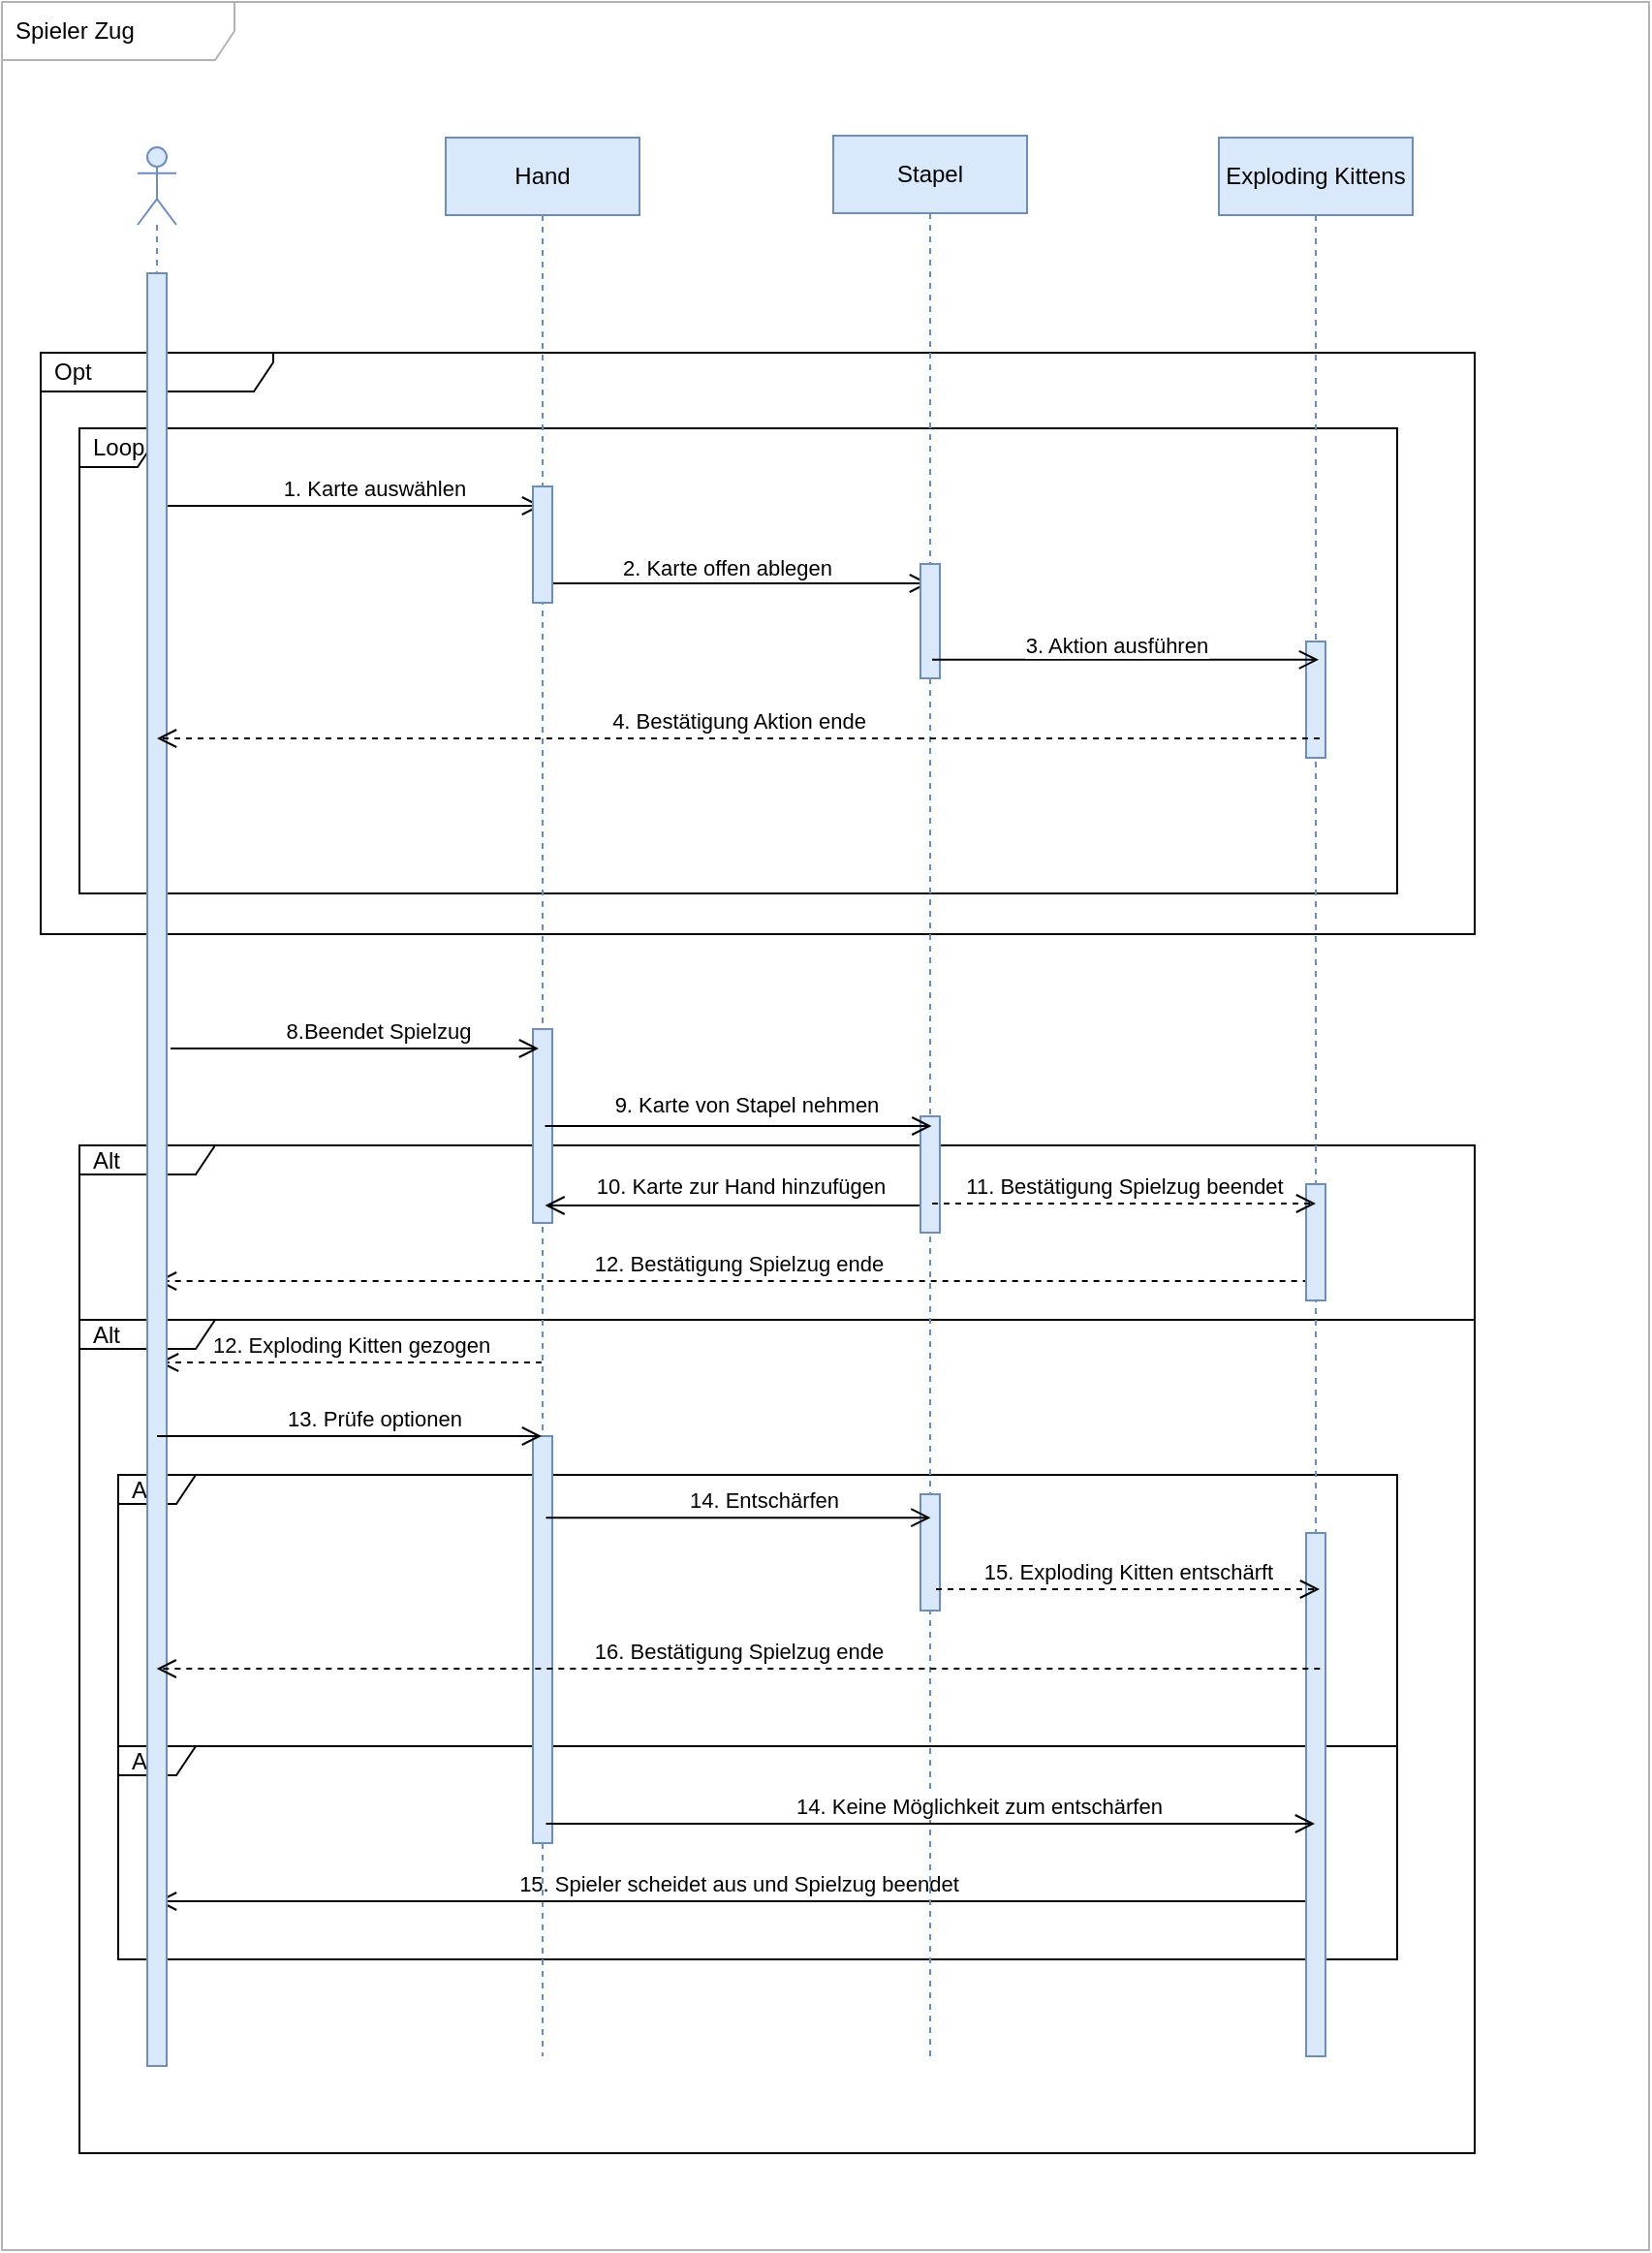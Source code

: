 <mxfile version="15.7.2" type="github">
  <diagram id="kgpKYQtTHZ0yAKxKKP6v" name="Spielerzug">
    <mxGraphModel dx="1483" dy="1881" grid="1" gridSize="10" guides="1" tooltips="1" connect="1" arrows="1" fold="1" page="1" pageScale="1" pageWidth="850" pageHeight="1100" math="0" shadow="0">
      <root>
        <mxCell id="0" />
        <mxCell id="1" parent="0" />
        <mxCell id="2CA6974sQvlHss55F8z--70" value="Spieler Zug" style="shape=umlFrame;whiteSpace=wrap;html=1;width=120;height=30;boundedLbl=1;verticalAlign=middle;align=left;spacingLeft=5;rounded=0;labelBackgroundColor=none;strokeColor=#B3B3B3;fillColor=none;gradientColor=none;" vertex="1" parent="1">
          <mxGeometry y="-20" width="850" height="1160" as="geometry" />
        </mxCell>
        <mxCell id="b1PGiIxJD8vE4dlN63cI-3" value="Alt" style="shape=umlFrame;whiteSpace=wrap;html=1;width=70;height=15;boundedLbl=1;verticalAlign=middle;align=left;spacingLeft=5;rounded=0;labelBackgroundColor=none;strokeColor=default;fillColor=none;gradientColor=none;" vertex="1" parent="1">
          <mxGeometry x="40" y="660" width="720" height="430" as="geometry" />
        </mxCell>
        <mxCell id="b1PGiIxJD8vE4dlN63cI-20" value="Alt" style="shape=umlFrame;whiteSpace=wrap;html=1;width=40;height=15;boundedLbl=1;verticalAlign=middle;align=left;spacingLeft=5;rounded=0;labelBackgroundColor=none;strokeColor=default;fillColor=none;gradientColor=none;" vertex="1" parent="1">
          <mxGeometry x="60" y="880" width="660" height="110" as="geometry" />
        </mxCell>
        <mxCell id="b1PGiIxJD8vE4dlN63cI-10" value="Alt" style="shape=umlFrame;whiteSpace=wrap;html=1;width=40;height=15;boundedLbl=1;verticalAlign=middle;align=left;spacingLeft=5;rounded=0;labelBackgroundColor=none;strokeColor=default;fillColor=none;gradientColor=none;" vertex="1" parent="1">
          <mxGeometry x="60" y="740" width="660" height="140" as="geometry" />
        </mxCell>
        <mxCell id="b1PGiIxJD8vE4dlN63cI-4" value="12. Exploding Kitten gezogen" style="endArrow=open;startArrow=none;endFill=0;startFill=0;endSize=8;html=1;verticalAlign=bottom;dashed=1;labelBackgroundColor=none;rounded=0;" edge="1" parent="1" source="2CA6974sQvlHss55F8z--15">
          <mxGeometry width="160" relative="1" as="geometry">
            <mxPoint x="681.33" y="682" as="sourcePoint" />
            <mxPoint x="80.997" y="682" as="targetPoint" />
          </mxGeometry>
        </mxCell>
        <mxCell id="b1PGiIxJD8vE4dlN63cI-2" value="Alt" style="shape=umlFrame;whiteSpace=wrap;html=1;width=70;height=15;boundedLbl=1;verticalAlign=middle;align=left;spacingLeft=5;rounded=0;labelBackgroundColor=none;strokeColor=default;fillColor=none;gradientColor=none;" vertex="1" parent="1">
          <mxGeometry x="40" y="570" width="720" height="90" as="geometry" />
        </mxCell>
        <mxCell id="2CA6974sQvlHss55F8z--73" value="Loop" style="shape=umlFrame;whiteSpace=wrap;html=1;width=40;height=20;boundedLbl=1;verticalAlign=middle;align=left;spacingLeft=5;rounded=0;labelBackgroundColor=none;strokeColor=default;fillColor=none;gradientColor=none;" vertex="1" parent="1">
          <mxGeometry x="40" y="200" width="680" height="240" as="geometry" />
        </mxCell>
        <mxCell id="2CA6974sQvlHss55F8z--72" value="Opt" style="shape=umlFrame;whiteSpace=wrap;html=1;width=120;height=20;boundedLbl=1;verticalAlign=middle;align=left;spacingLeft=5;rounded=0;labelBackgroundColor=none;strokeColor=default;fillColor=none;gradientColor=none;" vertex="1" parent="1">
          <mxGeometry x="20" y="161" width="740" height="300" as="geometry" />
        </mxCell>
        <mxCell id="2CA6974sQvlHss55F8z--12" value="" style="endArrow=open;startArrow=none;endFill=0;startFill=0;endSize=8;html=1;verticalAlign=bottom;labelBackgroundColor=none;strokeWidth=1;rounded=0;" edge="1" parent="1" target="2CA6974sQvlHss55F8z--15">
          <mxGeometry width="160" relative="1" as="geometry">
            <mxPoint x="80" y="240" as="sourcePoint" />
            <mxPoint x="260" y="240" as="targetPoint" />
            <Array as="points">
              <mxPoint x="160" y="240" />
            </Array>
          </mxGeometry>
        </mxCell>
        <mxCell id="2CA6974sQvlHss55F8z--13" value="1. Karte auswählen" style="edgeLabel;html=1;align=center;verticalAlign=middle;resizable=0;points=[];" vertex="1" connectable="0" parent="2CA6974sQvlHss55F8z--12">
          <mxGeometry x="0.118" y="9" relative="1" as="geometry">
            <mxPoint x="1" as="offset" />
          </mxGeometry>
        </mxCell>
        <mxCell id="2CA6974sQvlHss55F8z--15" value="Hand" style="shape=umlLifeline;perimeter=lifelinePerimeter;whiteSpace=wrap;html=1;container=1;collapsible=0;recursiveResize=0;outlineConnect=0;rounded=0;labelBackgroundColor=none;fillColor=#dae8fc;strokeColor=#6c8ebf;" vertex="1" parent="1">
          <mxGeometry x="229" y="50" width="100" height="990" as="geometry" />
        </mxCell>
        <mxCell id="2CA6974sQvlHss55F8z--35" value="" style="endArrow=open;html=1;rounded=0;verticalAlign=bottom;strokeWidth=1;labelBackgroundColor=none;endFill=0;endSize=8;startFill=0;" edge="1" parent="2CA6974sQvlHss55F8z--15" target="2CA6974sQvlHss55F8z--16">
          <mxGeometry width="50" height="50" relative="1" as="geometry">
            <mxPoint x="50.004" y="230" as="sourcePoint" />
            <mxPoint x="189.18" y="230" as="targetPoint" />
            <Array as="points">
              <mxPoint x="110.68" y="230" />
            </Array>
          </mxGeometry>
        </mxCell>
        <mxCell id="2CA6974sQvlHss55F8z--75" value="2. Karte offen ablegen" style="edgeLabel;html=1;align=center;verticalAlign=middle;resizable=0;points=[];" vertex="1" connectable="0" parent="2CA6974sQvlHss55F8z--35">
          <mxGeometry x="-0.344" y="4" relative="1" as="geometry">
            <mxPoint x="29" y="-4" as="offset" />
          </mxGeometry>
        </mxCell>
        <mxCell id="2CA6974sQvlHss55F8z--84" value="" style="rounded=0;whiteSpace=wrap;html=1;labelBackgroundColor=none;strokeColor=#6c8ebf;fillColor=#dae8fc;" vertex="1" parent="2CA6974sQvlHss55F8z--15">
          <mxGeometry x="45" y="180" width="10" height="60" as="geometry" />
        </mxCell>
        <mxCell id="2CA6974sQvlHss55F8z--94" value="" style="rounded=0;whiteSpace=wrap;html=1;labelBackgroundColor=none;strokeColor=#6c8ebf;fillColor=#dae8fc;" vertex="1" parent="2CA6974sQvlHss55F8z--15">
          <mxGeometry x="45" y="460" width="10" height="100" as="geometry" />
        </mxCell>
        <mxCell id="b1PGiIxJD8vE4dlN63cI-23" value="" style="rounded=0;whiteSpace=wrap;html=1;labelBackgroundColor=none;strokeColor=#6c8ebf;fillColor=#dae8fc;" vertex="1" parent="2CA6974sQvlHss55F8z--15">
          <mxGeometry x="45" y="670" width="10" height="50" as="geometry" />
        </mxCell>
        <mxCell id="b1PGiIxJD8vE4dlN63cI-24" value="" style="rounded=0;whiteSpace=wrap;html=1;labelBackgroundColor=none;strokeColor=#6c8ebf;fillColor=#dae8fc;" vertex="1" parent="2CA6974sQvlHss55F8z--15">
          <mxGeometry x="45" y="670" width="10" height="210" as="geometry" />
        </mxCell>
        <mxCell id="b1PGiIxJD8vE4dlN63cI-25" value="15. Spieler scheidet aus und Spielzug beendet" style="endArrow=open;startArrow=none;endFill=0;startFill=0;endSize=8;html=1;verticalAlign=bottom;labelBackgroundColor=none;rounded=0;strokeWidth=1;" edge="1" parent="2CA6974sQvlHss55F8z--15">
          <mxGeometry width="160" relative="1" as="geometry">
            <mxPoint x="451.33" y="910" as="sourcePoint" />
            <mxPoint x="-149.003" y="910" as="targetPoint" />
          </mxGeometry>
        </mxCell>
        <mxCell id="2CA6974sQvlHss55F8z--16" value="Stapel" style="shape=umlLifeline;perimeter=lifelinePerimeter;whiteSpace=wrap;html=1;container=1;collapsible=0;recursiveResize=0;outlineConnect=0;rounded=0;labelBackgroundColor=none;fillColor=#dae8fc;strokeColor=#6c8ebf;" vertex="1" parent="1">
          <mxGeometry x="429" y="49" width="100" height="991" as="geometry" />
        </mxCell>
        <mxCell id="2CA6974sQvlHss55F8z--85" value="" style="rounded=0;whiteSpace=wrap;html=1;labelBackgroundColor=none;strokeColor=#6c8ebf;fillColor=#dae8fc;" vertex="1" parent="2CA6974sQvlHss55F8z--16">
          <mxGeometry x="45" y="221" width="10" height="59" as="geometry" />
        </mxCell>
        <mxCell id="2CA6974sQvlHss55F8z--88" value="" style="endArrow=open;html=1;rounded=0;verticalAlign=bottom;strokeWidth=1;labelBackgroundColor=none;endFill=0;endSize=8;startFill=0;" edge="1" parent="2CA6974sQvlHss55F8z--16">
          <mxGeometry width="50" height="50" relative="1" as="geometry">
            <mxPoint x="50.75" y="552" as="sourcePoint" />
            <mxPoint x="-148.746" y="552" as="targetPoint" />
            <Array as="points">
              <mxPoint x="-88.07" y="552" />
            </Array>
          </mxGeometry>
        </mxCell>
        <mxCell id="2CA6974sQvlHss55F8z--89" value="10. Karte zur Hand hinzufügen" style="edgeLabel;html=1;align=center;verticalAlign=middle;resizable=0;points=[];" vertex="1" connectable="0" parent="2CA6974sQvlHss55F8z--88">
          <mxGeometry x="-0.344" y="4" relative="1" as="geometry">
            <mxPoint x="-34" y="-14" as="offset" />
          </mxGeometry>
        </mxCell>
        <mxCell id="2CA6974sQvlHss55F8z--95" value="" style="rounded=0;whiteSpace=wrap;html=1;labelBackgroundColor=none;strokeColor=#6c8ebf;fillColor=#dae8fc;" vertex="1" parent="2CA6974sQvlHss55F8z--16">
          <mxGeometry x="45" y="506" width="10" height="60" as="geometry" />
        </mxCell>
        <mxCell id="2CA6974sQvlHss55F8z--104" value="12. Bestätigung Spielzug ende" style="endArrow=open;startArrow=none;endFill=0;startFill=0;endSize=8;html=1;verticalAlign=bottom;dashed=1;labelBackgroundColor=none;rounded=0;" edge="1" parent="2CA6974sQvlHss55F8z--16">
          <mxGeometry width="160" relative="1" as="geometry">
            <mxPoint x="251.33" y="591" as="sourcePoint" />
            <mxPoint x="-349.003" y="591" as="targetPoint" />
          </mxGeometry>
        </mxCell>
        <mxCell id="b1PGiIxJD8vE4dlN63cI-15" value="" style="rounded=0;whiteSpace=wrap;html=1;labelBackgroundColor=none;strokeColor=#6c8ebf;fillColor=#dae8fc;" vertex="1" parent="2CA6974sQvlHss55F8z--16">
          <mxGeometry x="45" y="701" width="10" height="60" as="geometry" />
        </mxCell>
        <mxCell id="2CA6974sQvlHss55F8z--38" value="Exploding Kittens" style="shape=umlLifeline;perimeter=lifelinePerimeter;whiteSpace=wrap;html=1;container=1;collapsible=0;recursiveResize=0;outlineConnect=0;rounded=0;labelBackgroundColor=none;fillColor=#dae8fc;strokeColor=#6c8ebf;" vertex="1" parent="1">
          <mxGeometry x="628" y="50" width="100" height="990" as="geometry" />
        </mxCell>
        <mxCell id="2CA6974sQvlHss55F8z--80" value="" style="rounded=0;whiteSpace=wrap;html=1;labelBackgroundColor=none;strokeColor=#6c8ebf;fillColor=#dae8fc;" vertex="1" parent="2CA6974sQvlHss55F8z--38">
          <mxGeometry x="45" y="260" width="10" height="60" as="geometry" />
        </mxCell>
        <mxCell id="2CA6974sQvlHss55F8z--103" value="" style="rounded=0;whiteSpace=wrap;html=1;labelBackgroundColor=none;strokeColor=#6c8ebf;fillColor=#dae8fc;" vertex="1" parent="2CA6974sQvlHss55F8z--38">
          <mxGeometry x="45" y="540" width="10" height="60" as="geometry" />
        </mxCell>
        <mxCell id="b1PGiIxJD8vE4dlN63cI-17" value="" style="rounded=0;whiteSpace=wrap;html=1;labelBackgroundColor=none;strokeColor=#6c8ebf;fillColor=#dae8fc;" vertex="1" parent="2CA6974sQvlHss55F8z--38">
          <mxGeometry x="45" y="720" width="10" height="270" as="geometry" />
        </mxCell>
        <mxCell id="2CA6974sQvlHss55F8z--42" value="" style="shape=umlLifeline;participant=umlActor;perimeter=lifelinePerimeter;whiteSpace=wrap;html=1;container=1;collapsible=0;recursiveResize=0;verticalAlign=top;spacingTop=36;outlineConnect=0;rounded=0;labelBackgroundColor=none;strokeColor=#6c8ebf;fillColor=#dae8fc;" vertex="1" parent="1">
          <mxGeometry x="70" y="55" width="20" height="990" as="geometry" />
        </mxCell>
        <mxCell id="2CA6974sQvlHss55F8z--69" value="" style="rounded=0;whiteSpace=wrap;html=1;labelBackgroundColor=none;strokeColor=#6c8ebf;fillColor=#dae8fc;" vertex="1" parent="2CA6974sQvlHss55F8z--42">
          <mxGeometry x="5" y="65" width="10" height="925" as="geometry" />
        </mxCell>
        <mxCell id="2CA6974sQvlHss55F8z--61" value="" style="endArrow=open;startArrow=none;endFill=0;startFill=0;endSize=8;html=1;verticalAlign=bottom;labelBackgroundColor=none;strokeWidth=1;rounded=0;" edge="1" parent="1">
          <mxGeometry width="160" relative="1" as="geometry">
            <mxPoint x="86.997" y="520" as="sourcePoint" />
            <mxPoint x="277" y="520" as="targetPoint" />
            <Array as="points">
              <mxPoint x="177.33" y="520" />
            </Array>
          </mxGeometry>
        </mxCell>
        <mxCell id="2CA6974sQvlHss55F8z--62" value="8.Beendet Spielzug" style="edgeLabel;html=1;align=center;verticalAlign=middle;resizable=0;points=[];" vertex="1" connectable="0" parent="2CA6974sQvlHss55F8z--61">
          <mxGeometry x="0.118" y="9" relative="1" as="geometry">
            <mxPoint x="1" as="offset" />
          </mxGeometry>
        </mxCell>
        <mxCell id="2CA6974sQvlHss55F8z--77" value="" style="endArrow=open;html=1;rounded=0;verticalAlign=bottom;strokeWidth=1;labelBackgroundColor=none;endFill=0;endSize=8;startFill=0;" edge="1" parent="1">
          <mxGeometry width="50" height="50" relative="1" as="geometry">
            <mxPoint x="480.004" y="319.41" as="sourcePoint" />
            <mxPoint x="679.5" y="319.41" as="targetPoint" />
            <Array as="points">
              <mxPoint x="540.68" y="319.41" />
            </Array>
          </mxGeometry>
        </mxCell>
        <mxCell id="2CA6974sQvlHss55F8z--78" value="3. Aktion ausführen" style="edgeLabel;html=1;align=center;verticalAlign=middle;resizable=0;points=[];" vertex="1" connectable="0" parent="2CA6974sQvlHss55F8z--77">
          <mxGeometry x="-0.344" y="4" relative="1" as="geometry">
            <mxPoint x="29" y="-4" as="offset" />
          </mxGeometry>
        </mxCell>
        <mxCell id="2CA6974sQvlHss55F8z--79" value="11. Bestätigung Spielzug beendet" style="endArrow=open;startArrow=none;endFill=0;startFill=0;endSize=8;html=1;verticalAlign=bottom;labelBackgroundColor=none;rounded=0;dashed=1;" edge="1" parent="1">
          <mxGeometry width="160" relative="1" as="geometry">
            <mxPoint x="480" y="600" as="sourcePoint" />
            <mxPoint x="678" y="600" as="targetPoint" />
          </mxGeometry>
        </mxCell>
        <mxCell id="2CA6974sQvlHss55F8z--82" value="4. Bestätigung Aktion ende" style="endArrow=open;startArrow=none;endFill=0;startFill=0;endSize=8;html=1;verticalAlign=bottom;dashed=1;labelBackgroundColor=none;rounded=0;" edge="1" parent="1" target="2CA6974sQvlHss55F8z--42">
          <mxGeometry width="160" relative="1" as="geometry">
            <mxPoint x="680" y="360" as="sourcePoint" />
            <mxPoint x="100.0" y="360" as="targetPoint" />
          </mxGeometry>
        </mxCell>
        <mxCell id="2CA6974sQvlHss55F8z--86" value="" style="endArrow=open;html=1;rounded=0;verticalAlign=bottom;strokeWidth=1;labelBackgroundColor=none;endFill=0;endSize=8;startFill=0;" edge="1" parent="1">
          <mxGeometry width="50" height="50" relative="1" as="geometry">
            <mxPoint x="280.254" y="560" as="sourcePoint" />
            <mxPoint x="479.75" y="560" as="targetPoint" />
            <Array as="points">
              <mxPoint x="340.93" y="560" />
            </Array>
          </mxGeometry>
        </mxCell>
        <mxCell id="2CA6974sQvlHss55F8z--99" value="9. Karte von Stapel nehmen" style="edgeLabel;html=1;align=center;verticalAlign=middle;resizable=0;points=[];" vertex="1" connectable="0" parent="2CA6974sQvlHss55F8z--86">
          <mxGeometry x="0.117" y="7" relative="1" as="geometry">
            <mxPoint x="-8" y="-4" as="offset" />
          </mxGeometry>
        </mxCell>
        <mxCell id="b1PGiIxJD8vE4dlN63cI-8" value="" style="endArrow=open;startArrow=none;endFill=0;startFill=0;endSize=8;html=1;verticalAlign=bottom;labelBackgroundColor=none;strokeWidth=1;rounded=0;" edge="1" parent="1">
          <mxGeometry width="160" relative="1" as="geometry">
            <mxPoint x="80" y="720" as="sourcePoint" />
            <mxPoint x="278.5" y="720" as="targetPoint" />
            <Array as="points">
              <mxPoint x="160" y="720" />
            </Array>
          </mxGeometry>
        </mxCell>
        <mxCell id="b1PGiIxJD8vE4dlN63cI-9" value="13. Prüfe optionen" style="edgeLabel;html=1;align=center;verticalAlign=middle;resizable=0;points=[];" vertex="1" connectable="0" parent="b1PGiIxJD8vE4dlN63cI-8">
          <mxGeometry x="0.118" y="9" relative="1" as="geometry">
            <mxPoint x="1" as="offset" />
          </mxGeometry>
        </mxCell>
        <mxCell id="b1PGiIxJD8vE4dlN63cI-13" value="" style="endArrow=open;startArrow=none;endFill=0;startFill=0;endSize=8;html=1;verticalAlign=bottom;labelBackgroundColor=none;strokeWidth=1;rounded=0;" edge="1" parent="1">
          <mxGeometry width="160" relative="1" as="geometry">
            <mxPoint x="280.75" y="762.08" as="sourcePoint" />
            <mxPoint x="479.25" y="762.08" as="targetPoint" />
            <Array as="points">
              <mxPoint x="360.75" y="762.08" />
            </Array>
          </mxGeometry>
        </mxCell>
        <mxCell id="b1PGiIxJD8vE4dlN63cI-14" value="14. Entschärfen" style="edgeLabel;html=1;align=center;verticalAlign=middle;resizable=0;points=[];" vertex="1" connectable="0" parent="b1PGiIxJD8vE4dlN63cI-13">
          <mxGeometry x="0.118" y="9" relative="1" as="geometry">
            <mxPoint x="1" as="offset" />
          </mxGeometry>
        </mxCell>
        <mxCell id="b1PGiIxJD8vE4dlN63cI-18" value="15. Exploding Kitten entschärft" style="endArrow=open;startArrow=none;endFill=0;startFill=0;endSize=8;html=1;verticalAlign=bottom;labelBackgroundColor=none;rounded=0;dashed=1;" edge="1" parent="1">
          <mxGeometry width="160" relative="1" as="geometry">
            <mxPoint x="482" y="799" as="sourcePoint" />
            <mxPoint x="680" y="799" as="targetPoint" />
          </mxGeometry>
        </mxCell>
        <mxCell id="b1PGiIxJD8vE4dlN63cI-19" value="16. Bestätigung Spielzug ende" style="endArrow=open;startArrow=none;endFill=0;startFill=0;endSize=8;html=1;verticalAlign=bottom;dashed=1;labelBackgroundColor=none;rounded=0;" edge="1" parent="1">
          <mxGeometry width="160" relative="1" as="geometry">
            <mxPoint x="680.17" y="840" as="sourcePoint" />
            <mxPoint x="79.837" y="840" as="targetPoint" />
          </mxGeometry>
        </mxCell>
        <mxCell id="b1PGiIxJD8vE4dlN63cI-21" value="" style="endArrow=open;startArrow=none;endFill=0;startFill=0;endSize=8;html=1;verticalAlign=bottom;labelBackgroundColor=none;strokeWidth=1;rounded=0;" edge="1" parent="1" target="2CA6974sQvlHss55F8z--38">
          <mxGeometry width="160" relative="1" as="geometry">
            <mxPoint x="280.75" y="920.0" as="sourcePoint" />
            <mxPoint x="479.25" y="920.0" as="targetPoint" />
            <Array as="points">
              <mxPoint x="360.75" y="920" />
            </Array>
          </mxGeometry>
        </mxCell>
        <mxCell id="b1PGiIxJD8vE4dlN63cI-22" value="14. Keine Möglichkeit zum entschärfen" style="edgeLabel;html=1;align=center;verticalAlign=middle;resizable=0;points=[];" vertex="1" connectable="0" parent="b1PGiIxJD8vE4dlN63cI-21">
          <mxGeometry x="0.118" y="9" relative="1" as="geometry">
            <mxPoint x="1" as="offset" />
          </mxGeometry>
        </mxCell>
      </root>
    </mxGraphModel>
  </diagram>
</mxfile>

